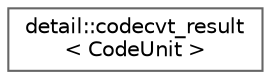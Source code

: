 digraph "类继承关系图"
{
 // LATEX_PDF_SIZE
  bgcolor="transparent";
  edge [fontname=Helvetica,fontsize=10,labelfontname=Helvetica,labelfontsize=10];
  node [fontname=Helvetica,fontsize=10,shape=box,height=0.2,width=0.4];
  rankdir="LR";
  Node0 [id="Node000000",label="detail::codecvt_result\l\< CodeUnit \>",height=0.2,width=0.4,color="grey40", fillcolor="white", style="filled",URL="$structdetail_1_1codecvt__result.html",tooltip=" "];
}
